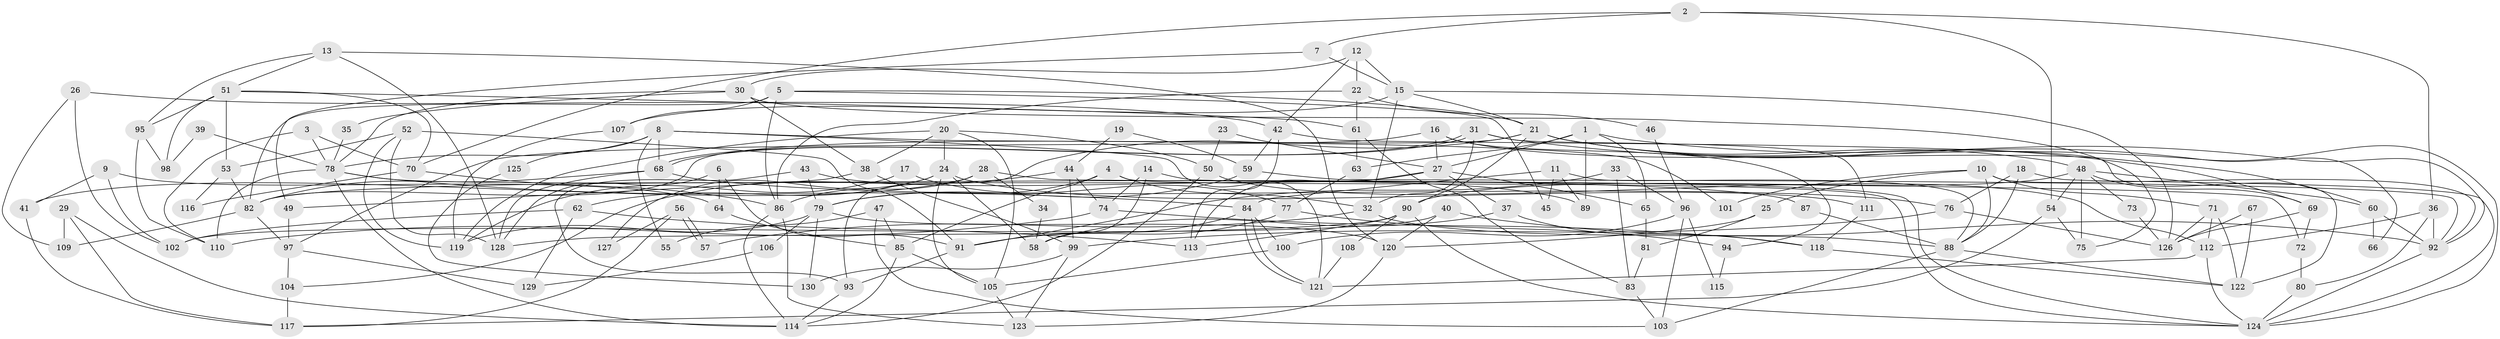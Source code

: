// Generated by graph-tools (version 1.1) at 2025/11/02/27/25 16:11:19]
// undirected, 130 vertices, 260 edges
graph export_dot {
graph [start="1"]
  node [color=gray90,style=filled];
  1;
  2;
  3;
  4;
  5;
  6;
  7;
  8;
  9;
  10;
  11;
  12;
  13;
  14;
  15;
  16;
  17;
  18;
  19;
  20;
  21;
  22;
  23;
  24;
  25;
  26;
  27;
  28;
  29;
  30;
  31;
  32;
  33;
  34;
  35;
  36;
  37;
  38;
  39;
  40;
  41;
  42;
  43;
  44;
  45;
  46;
  47;
  48;
  49;
  50;
  51;
  52;
  53;
  54;
  55;
  56;
  57;
  58;
  59;
  60;
  61;
  62;
  63;
  64;
  65;
  66;
  67;
  68;
  69;
  70;
  71;
  72;
  73;
  74;
  75;
  76;
  77;
  78;
  79;
  80;
  81;
  82;
  83;
  84;
  85;
  86;
  87;
  88;
  89;
  90;
  91;
  92;
  93;
  94;
  95;
  96;
  97;
  98;
  99;
  100;
  101;
  102;
  103;
  104;
  105;
  106;
  107;
  108;
  109;
  110;
  111;
  112;
  113;
  114;
  115;
  116;
  117;
  118;
  119;
  120;
  121;
  122;
  123;
  124;
  125;
  126;
  127;
  128;
  129;
  130;
  1 -- 92;
  1 -- 27;
  1 -- 63;
  1 -- 65;
  1 -- 89;
  2 -- 36;
  2 -- 7;
  2 -- 54;
  2 -- 70;
  3 -- 78;
  3 -- 70;
  3 -- 110;
  4 -- 79;
  4 -- 124;
  4 -- 32;
  4 -- 85;
  5 -- 82;
  5 -- 21;
  5 -- 45;
  5 -- 86;
  5 -- 107;
  6 -- 91;
  6 -- 128;
  6 -- 64;
  7 -- 49;
  7 -- 15;
  8 -- 78;
  8 -- 121;
  8 -- 55;
  8 -- 68;
  8 -- 101;
  8 -- 125;
  9 -- 41;
  9 -- 102;
  9 -- 64;
  10 -- 25;
  10 -- 88;
  10 -- 71;
  10 -- 92;
  10 -- 101;
  11 -- 84;
  11 -- 88;
  11 -- 45;
  11 -- 89;
  12 -- 30;
  12 -- 15;
  12 -- 22;
  12 -- 42;
  13 -- 128;
  13 -- 51;
  13 -- 95;
  13 -- 120;
  14 -- 124;
  14 -- 74;
  14 -- 58;
  15 -- 21;
  15 -- 32;
  15 -- 107;
  15 -- 126;
  16 -- 27;
  16 -- 60;
  16 -- 94;
  16 -- 97;
  17 -- 77;
  17 -- 119;
  18 -- 88;
  18 -- 124;
  18 -- 76;
  19 -- 44;
  19 -- 59;
  20 -- 119;
  20 -- 105;
  20 -- 24;
  20 -- 38;
  20 -- 50;
  21 -- 93;
  21 -- 90;
  21 -- 48;
  21 -- 66;
  21 -- 69;
  21 -- 82;
  22 -- 86;
  22 -- 46;
  22 -- 61;
  23 -- 27;
  23 -- 50;
  24 -- 58;
  24 -- 62;
  24 -- 105;
  24 -- 111;
  24 -- 127;
  25 -- 81;
  25 -- 120;
  26 -- 109;
  26 -- 102;
  26 -- 42;
  27 -- 113;
  27 -- 82;
  27 -- 37;
  27 -- 65;
  28 -- 86;
  28 -- 72;
  28 -- 34;
  28 -- 41;
  29 -- 114;
  29 -- 117;
  29 -- 109;
  30 -- 75;
  30 -- 78;
  30 -- 35;
  30 -- 38;
  31 -- 68;
  31 -- 68;
  31 -- 124;
  31 -- 32;
  31 -- 111;
  32 -- 57;
  32 -- 88;
  33 -- 91;
  33 -- 96;
  33 -- 83;
  34 -- 58;
  35 -- 78;
  36 -- 92;
  36 -- 112;
  36 -- 80;
  37 -- 118;
  37 -- 58;
  38 -- 49;
  38 -- 99;
  39 -- 78;
  39 -- 98;
  40 -- 92;
  40 -- 120;
  40 -- 102;
  41 -- 117;
  42 -- 59;
  42 -- 113;
  42 -- 122;
  43 -- 93;
  43 -- 89;
  43 -- 79;
  44 -- 74;
  44 -- 99;
  44 -- 104;
  46 -- 96;
  47 -- 85;
  47 -- 103;
  47 -- 55;
  48 -- 69;
  48 -- 54;
  48 -- 60;
  48 -- 73;
  48 -- 75;
  48 -- 90;
  49 -- 97;
  50 -- 114;
  50 -- 112;
  51 -- 53;
  51 -- 70;
  51 -- 61;
  51 -- 95;
  51 -- 98;
  52 -- 128;
  52 -- 119;
  52 -- 53;
  52 -- 91;
  53 -- 82;
  53 -- 116;
  54 -- 75;
  54 -- 117;
  56 -- 57;
  56 -- 57;
  56 -- 117;
  56 -- 127;
  59 -- 79;
  59 -- 92;
  60 -- 92;
  60 -- 66;
  61 -- 63;
  61 -- 83;
  62 -- 113;
  62 -- 102;
  62 -- 129;
  63 -- 77;
  64 -- 85;
  65 -- 81;
  67 -- 122;
  67 -- 126;
  68 -- 76;
  68 -- 82;
  68 -- 128;
  69 -- 126;
  69 -- 72;
  70 -- 86;
  70 -- 116;
  71 -- 126;
  71 -- 112;
  71 -- 122;
  72 -- 80;
  73 -- 126;
  74 -- 118;
  74 -- 110;
  76 -- 99;
  76 -- 126;
  77 -- 91;
  77 -- 94;
  78 -- 114;
  78 -- 110;
  78 -- 84;
  78 -- 87;
  79 -- 120;
  79 -- 106;
  79 -- 119;
  79 -- 130;
  80 -- 124;
  81 -- 83;
  82 -- 97;
  82 -- 109;
  83 -- 103;
  84 -- 121;
  84 -- 121;
  84 -- 91;
  84 -- 100;
  85 -- 105;
  85 -- 114;
  86 -- 123;
  86 -- 114;
  87 -- 88;
  88 -- 122;
  88 -- 103;
  90 -- 124;
  90 -- 108;
  90 -- 113;
  90 -- 128;
  91 -- 93;
  92 -- 124;
  93 -- 114;
  94 -- 115;
  95 -- 98;
  95 -- 110;
  96 -- 103;
  96 -- 100;
  96 -- 115;
  97 -- 104;
  97 -- 129;
  99 -- 123;
  99 -- 130;
  100 -- 105;
  104 -- 117;
  105 -- 123;
  106 -- 129;
  107 -- 119;
  108 -- 121;
  111 -- 118;
  112 -- 121;
  112 -- 124;
  118 -- 122;
  120 -- 123;
  125 -- 130;
}
